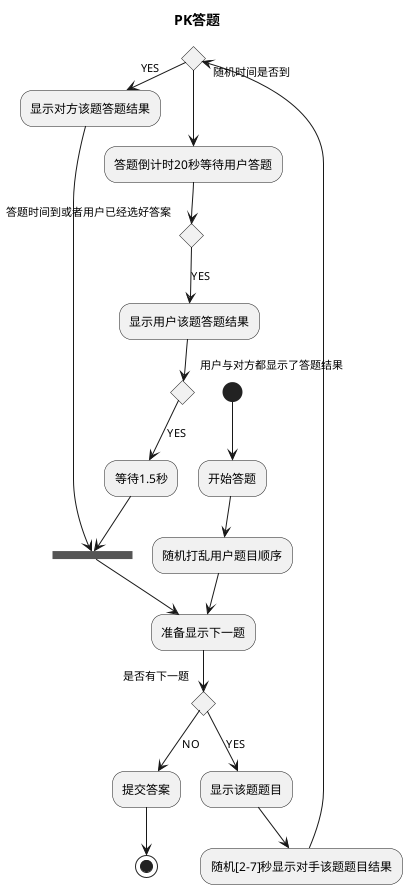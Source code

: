 /*
    MXRPKAnswerVC.m
*/

@startuml
title PK答题
(*)  --> "开始答题"
--> "随机打乱用户题目顺序"
--> "准备显示下一题" as preShowNext
if "是否有下一题" then
    --> [YES] "显示该题题目"
    --> "随机[2-7]秒显示对手该题题目结果"
    if "随机时间是否到" then
    -> [YES] 显示对方该题答题结果
    --> === 答题汇总 ===
    else
    endif
    --> "答题倒计时20秒等待用户答题"
    if "答题时间到或者用户已经选好答案"
        --> [YES] 显示用户该题答题结果
    endif
    if "用户与对方都显示了答题结果"
        --> [YES] 等待1.5秒
        --> === 答题汇总 ===
    endif
    --> preShowNext
else
--> [NO] 提交答案
endif
--> (*)
@enduml

